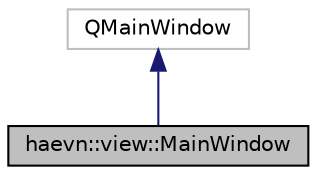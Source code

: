digraph "haevn::view::MainWindow"
{
 // LATEX_PDF_SIZE
  edge [fontname="Helvetica",fontsize="10",labelfontname="Helvetica",labelfontsize="10"];
  node [fontname="Helvetica",fontsize="10",shape=record];
  Node0 [label="haevn::view::MainWindow",height=0.2,width=0.4,color="black", fillcolor="grey75", style="filled", fontcolor="black",tooltip="This class is the main window, which is the root for every other window/widget."];
  Node1 -> Node0 [dir="back",color="midnightblue",fontsize="10",style="solid",fontname="Helvetica"];
  Node1 [label="QMainWindow",height=0.2,width=0.4,color="grey75", fillcolor="white", style="filled",tooltip=" "];
}
